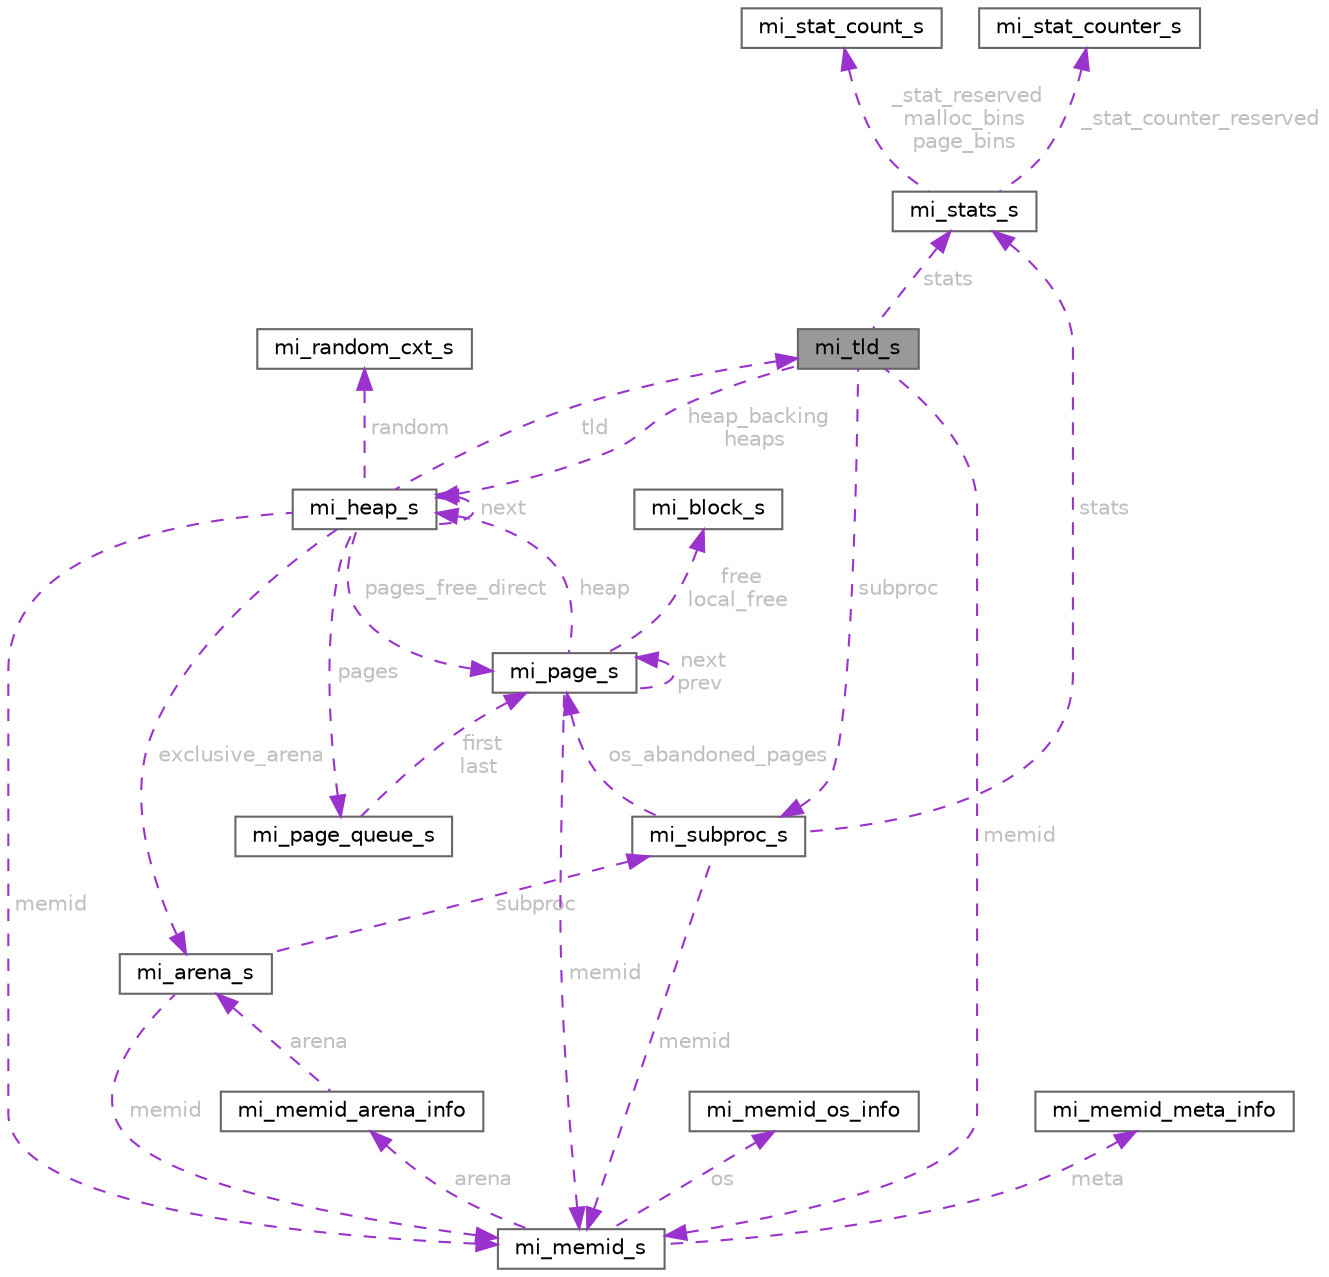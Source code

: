 digraph "mi_tld_s"
{
 // LATEX_PDF_SIZE
  bgcolor="transparent";
  edge [fontname=Helvetica,fontsize=10,labelfontname=Helvetica,labelfontsize=10];
  node [fontname=Helvetica,fontsize=10,shape=box,height=0.2,width=0.4];
  Node1 [id="Node000001",label="mi_tld_s",height=0.2,width=0.4,color="gray40", fillcolor="grey60", style="filled", fontcolor="black",tooltip=" "];
  Node2 -> Node1 [id="edge1_Node000001_Node000002",dir="back",color="darkorchid3",style="dashed",tooltip=" ",label=" subproc",fontcolor="grey" ];
  Node2 [id="Node000002",label="mi_subproc_s",height=0.2,width=0.4,color="gray40", fillcolor="white", style="filled",URL="$structmi__subproc__s.html",tooltip=" "];
  Node3 -> Node2 [id="edge2_Node000002_Node000003",dir="back",color="darkorchid3",style="dashed",tooltip=" ",label=" os_abandoned_pages",fontcolor="grey" ];
  Node3 [id="Node000003",label="mi_page_s",height=0.2,width=0.4,color="gray40", fillcolor="white", style="filled",URL="$structmi__page__s.html",tooltip=" "];
  Node4 -> Node3 [id="edge3_Node000003_Node000004",dir="back",color="darkorchid3",style="dashed",tooltip=" ",label=" free\nlocal_free",fontcolor="grey" ];
  Node4 [id="Node000004",label="mi_block_s",height=0.2,width=0.4,color="gray40", fillcolor="white", style="filled",URL="$structmi__block__s.html",tooltip=" "];
  Node5 -> Node3 [id="edge4_Node000003_Node000005",dir="back",color="darkorchid3",style="dashed",tooltip=" ",label=" heap",fontcolor="grey" ];
  Node5 [id="Node000005",label="mi_heap_s",height=0.2,width=0.4,color="gray40", fillcolor="white", style="filled",URL="$structmi__heap__s.html",tooltip=" "];
  Node1 -> Node5 [id="edge5_Node000005_Node000001",dir="back",color="darkorchid3",style="dashed",tooltip=" ",label=" tld",fontcolor="grey" ];
  Node6 -> Node5 [id="edge6_Node000005_Node000006",dir="back",color="darkorchid3",style="dashed",tooltip=" ",label=" exclusive_arena",fontcolor="grey" ];
  Node6 [id="Node000006",label="mi_arena_s",height=0.2,width=0.4,color="gray40", fillcolor="white", style="filled",URL="$structmi__arena__s.html",tooltip=" "];
  Node7 -> Node6 [id="edge7_Node000006_Node000007",dir="back",color="darkorchid3",style="dashed",tooltip=" ",label=" memid",fontcolor="grey" ];
  Node7 [id="Node000007",label="mi_memid_s",height=0.2,width=0.4,color="gray40", fillcolor="white", style="filled",URL="$structmi__memid__s.html",tooltip=" "];
  Node8 -> Node7 [id="edge8_Node000007_Node000008",dir="back",color="darkorchid3",style="dashed",tooltip=" ",label=" os",fontcolor="grey" ];
  Node8 [id="Node000008",label="mi_memid_os_info",height=0.2,width=0.4,color="gray40", fillcolor="white", style="filled",URL="$structmi__memid__os__info.html",tooltip=" "];
  Node9 -> Node7 [id="edge9_Node000007_Node000009",dir="back",color="darkorchid3",style="dashed",tooltip=" ",label=" arena",fontcolor="grey" ];
  Node9 [id="Node000009",label="mi_memid_arena_info",height=0.2,width=0.4,color="gray40", fillcolor="white", style="filled",URL="$structmi__memid__arena__info.html",tooltip=" "];
  Node6 -> Node9 [id="edge10_Node000009_Node000006",dir="back",color="darkorchid3",style="dashed",tooltip=" ",label=" arena",fontcolor="grey" ];
  Node10 -> Node7 [id="edge11_Node000007_Node000010",dir="back",color="darkorchid3",style="dashed",tooltip=" ",label=" meta",fontcolor="grey" ];
  Node10 [id="Node000010",label="mi_memid_meta_info",height=0.2,width=0.4,color="gray40", fillcolor="white", style="filled",URL="$structmi__memid__meta__info.html",tooltip=" "];
  Node2 -> Node6 [id="edge12_Node000006_Node000002",dir="back",color="darkorchid3",style="dashed",tooltip=" ",label=" subproc",fontcolor="grey" ];
  Node11 -> Node5 [id="edge13_Node000005_Node000011",dir="back",color="darkorchid3",style="dashed",tooltip=" ",label=" random",fontcolor="grey" ];
  Node11 [id="Node000011",label="mi_random_cxt_s",height=0.2,width=0.4,color="gray40", fillcolor="white", style="filled",URL="$structmi__random__cxt__s.html",tooltip=" "];
  Node5 -> Node5 [id="edge14_Node000005_Node000005",dir="back",color="darkorchid3",style="dashed",tooltip=" ",label=" next",fontcolor="grey" ];
  Node3 -> Node5 [id="edge15_Node000005_Node000003",dir="back",color="darkorchid3",style="dashed",tooltip=" ",label=" pages_free_direct",fontcolor="grey" ];
  Node12 -> Node5 [id="edge16_Node000005_Node000012",dir="back",color="darkorchid3",style="dashed",tooltip=" ",label=" pages",fontcolor="grey" ];
  Node12 [id="Node000012",label="mi_page_queue_s",height=0.2,width=0.4,color="gray40", fillcolor="white", style="filled",URL="$structmi__page__queue__s.html",tooltip=" "];
  Node3 -> Node12 [id="edge17_Node000012_Node000003",dir="back",color="darkorchid3",style="dashed",tooltip=" ",label=" first\nlast",fontcolor="grey" ];
  Node7 -> Node5 [id="edge18_Node000005_Node000007",dir="back",color="darkorchid3",style="dashed",tooltip=" ",label=" memid",fontcolor="grey" ];
  Node3 -> Node3 [id="edge19_Node000003_Node000003",dir="back",color="darkorchid3",style="dashed",tooltip=" ",label=" next\nprev",fontcolor="grey" ];
  Node7 -> Node3 [id="edge20_Node000003_Node000007",dir="back",color="darkorchid3",style="dashed",tooltip=" ",label=" memid",fontcolor="grey" ];
  Node7 -> Node2 [id="edge21_Node000002_Node000007",dir="back",color="darkorchid3",style="dashed",tooltip=" ",label=" memid",fontcolor="grey" ];
  Node13 -> Node2 [id="edge22_Node000002_Node000013",dir="back",color="darkorchid3",style="dashed",tooltip=" ",label=" stats",fontcolor="grey" ];
  Node13 [id="Node000013",label="mi_stats_s",height=0.2,width=0.4,color="gray40", fillcolor="white", style="filled",URL="$structmi__stats__s.html",tooltip=" "];
  Node14 -> Node13 [id="edge23_Node000013_Node000014",dir="back",color="darkorchid3",style="dashed",tooltip=" ",label=" _stat_reserved\nmalloc_bins\npage_bins",fontcolor="grey" ];
  Node14 [id="Node000014",label="mi_stat_count_s",height=0.2,width=0.4,color="gray40", fillcolor="white", style="filled",URL="$structmi__stat__count__s.html",tooltip=" "];
  Node15 -> Node13 [id="edge24_Node000013_Node000015",dir="back",color="darkorchid3",style="dashed",tooltip=" ",label=" _stat_counter_reserved",fontcolor="grey" ];
  Node15 [id="Node000015",label="mi_stat_counter_s",height=0.2,width=0.4,color="gray40", fillcolor="white", style="filled",URL="$structmi__stat__counter__s.html",tooltip=" "];
  Node5 -> Node1 [id="edge25_Node000001_Node000005",dir="back",color="darkorchid3",style="dashed",tooltip=" ",label=" heap_backing\nheaps",fontcolor="grey" ];
  Node13 -> Node1 [id="edge26_Node000001_Node000013",dir="back",color="darkorchid3",style="dashed",tooltip=" ",label=" stats",fontcolor="grey" ];
  Node7 -> Node1 [id="edge27_Node000001_Node000007",dir="back",color="darkorchid3",style="dashed",tooltip=" ",label=" memid",fontcolor="grey" ];
}
